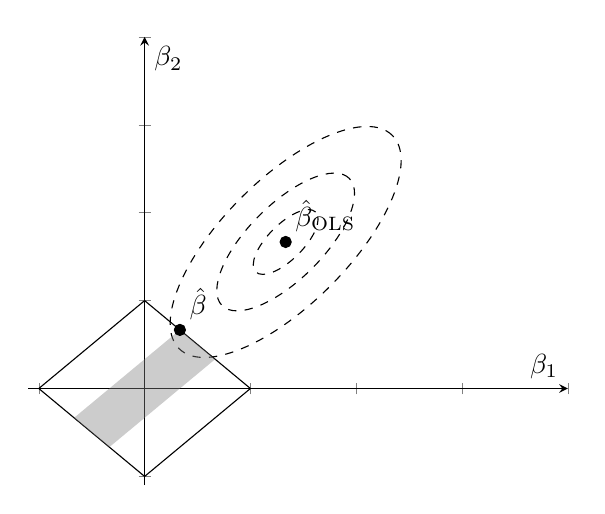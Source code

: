 \begin{tikzpicture}
    \begin{axis}[
        xlabel = \(\beta_1\),
        ylabel = \(\beta_2\),
        ymin = -1.1,
        ymax = 4,
        xmin = -1.1,
        xmax = 4,
        axis lines = center,
        yticklabels={,,},
        xticklabels={,,}
    ]
        \draw[dashed, rotate around={45:(1.333,1.667)}] (1.333,1.667) ellipse (0.4 and 0.2);
        \draw[dashed, rotate around={45:(1.333,1.667)}] (1.333,1.667) ellipse (0.85 and 0.425);
        \draw[dashed, rotate around={45:(1.333,1.667)}] (1.333,1.667) ellipse (1.425 and 0.713);
        
        \addplot [only marks, mark=*] coordinates {(1.333,1.667)};
        \node [above right,black] at (1.333,1.667) {\(\hat\beta_\text{OLS}\)};
        
        \addplot[]
            coordinates {
            	(-1,0)
            	(0,1)
            	(1,0)
            	(0,-1)
            	(-1,0)
            };
            
        \addplot[fill = gray, draw = none, opacity = 0.4]
            coordinates {
                (-2/3, -1/3)
                (-1/3, -2/3)
                (2/3, 1/3)
                (1/3, 2/3)
            };
        
        \addplot [only marks, mark=*] coordinates { (1/3,2/3) };
        \node [above right] at (1/3,2/3) {$\hat\beta$};
    \end{axis}
\end{tikzpicture}